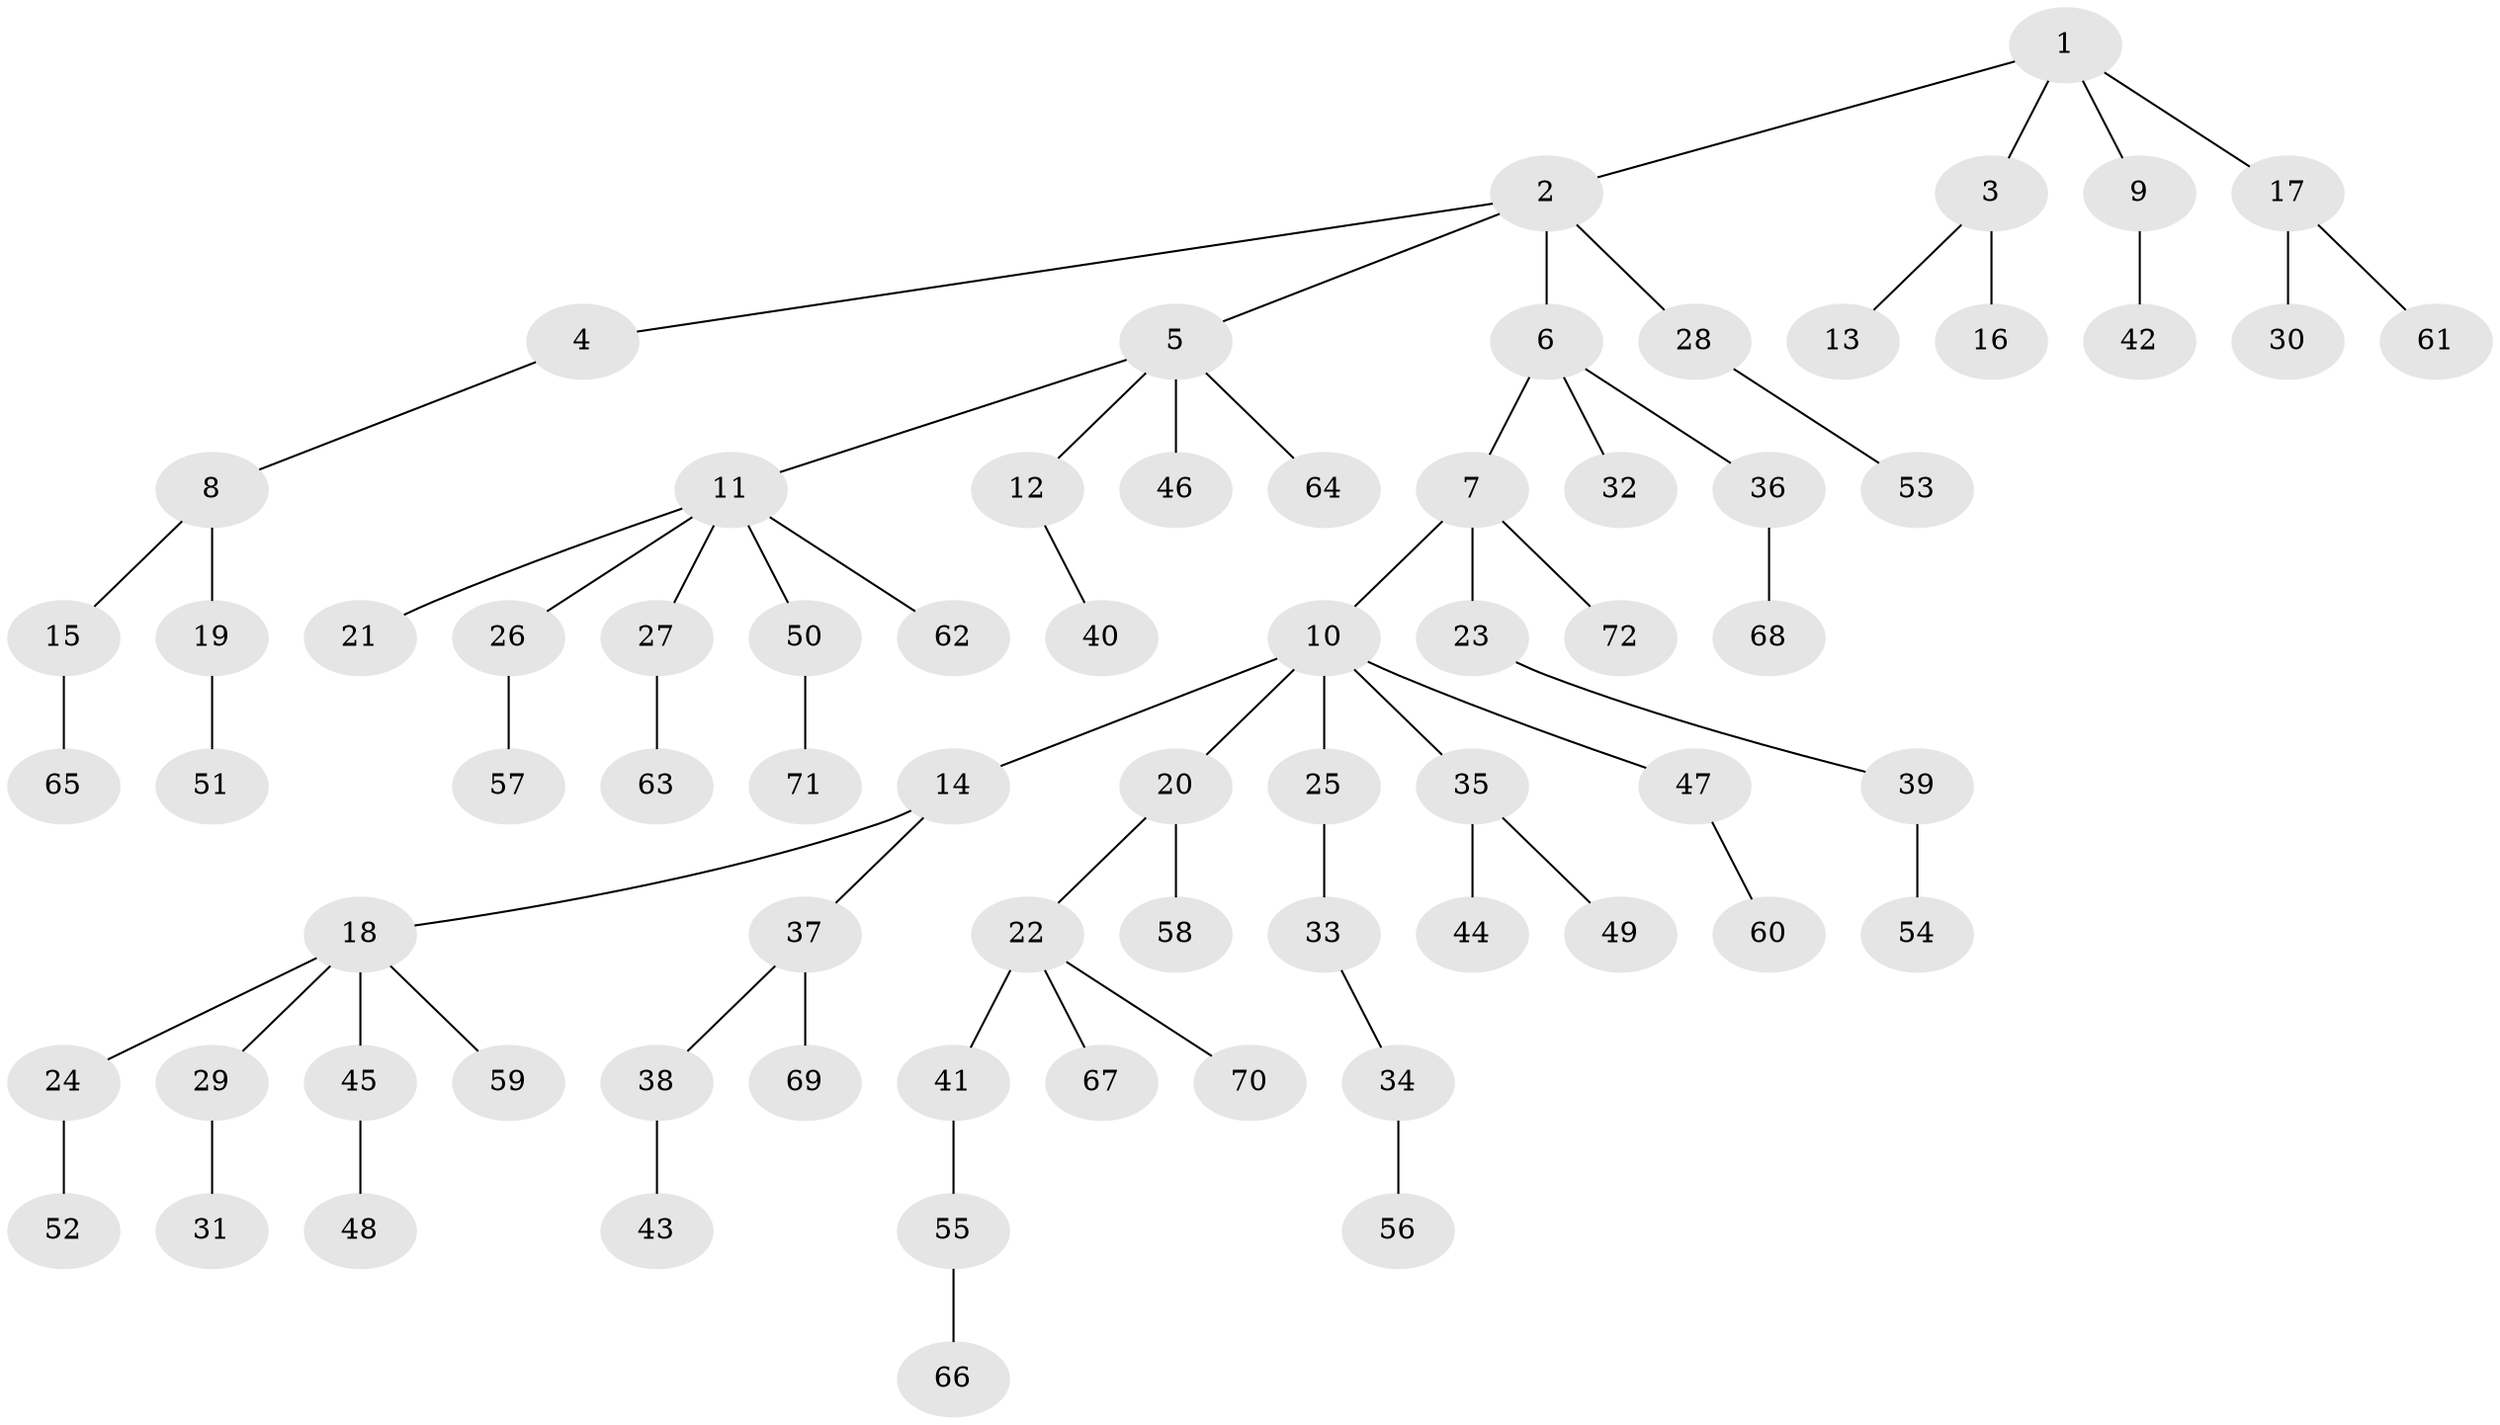 // coarse degree distribution, {1: 0.8095238095238095, 2: 0.047619047619047616, 4: 0.047619047619047616, 10: 0.047619047619047616, 7: 0.047619047619047616}
// Generated by graph-tools (version 1.1) at 2025/57/03/04/25 21:57:08]
// undirected, 72 vertices, 71 edges
graph export_dot {
graph [start="1"]
  node [color=gray90,style=filled];
  1;
  2;
  3;
  4;
  5;
  6;
  7;
  8;
  9;
  10;
  11;
  12;
  13;
  14;
  15;
  16;
  17;
  18;
  19;
  20;
  21;
  22;
  23;
  24;
  25;
  26;
  27;
  28;
  29;
  30;
  31;
  32;
  33;
  34;
  35;
  36;
  37;
  38;
  39;
  40;
  41;
  42;
  43;
  44;
  45;
  46;
  47;
  48;
  49;
  50;
  51;
  52;
  53;
  54;
  55;
  56;
  57;
  58;
  59;
  60;
  61;
  62;
  63;
  64;
  65;
  66;
  67;
  68;
  69;
  70;
  71;
  72;
  1 -- 2;
  1 -- 3;
  1 -- 9;
  1 -- 17;
  2 -- 4;
  2 -- 5;
  2 -- 6;
  2 -- 28;
  3 -- 13;
  3 -- 16;
  4 -- 8;
  5 -- 11;
  5 -- 12;
  5 -- 46;
  5 -- 64;
  6 -- 7;
  6 -- 32;
  6 -- 36;
  7 -- 10;
  7 -- 23;
  7 -- 72;
  8 -- 15;
  8 -- 19;
  9 -- 42;
  10 -- 14;
  10 -- 20;
  10 -- 25;
  10 -- 35;
  10 -- 47;
  11 -- 21;
  11 -- 26;
  11 -- 27;
  11 -- 50;
  11 -- 62;
  12 -- 40;
  14 -- 18;
  14 -- 37;
  15 -- 65;
  17 -- 30;
  17 -- 61;
  18 -- 24;
  18 -- 29;
  18 -- 45;
  18 -- 59;
  19 -- 51;
  20 -- 22;
  20 -- 58;
  22 -- 41;
  22 -- 67;
  22 -- 70;
  23 -- 39;
  24 -- 52;
  25 -- 33;
  26 -- 57;
  27 -- 63;
  28 -- 53;
  29 -- 31;
  33 -- 34;
  34 -- 56;
  35 -- 44;
  35 -- 49;
  36 -- 68;
  37 -- 38;
  37 -- 69;
  38 -- 43;
  39 -- 54;
  41 -- 55;
  45 -- 48;
  47 -- 60;
  50 -- 71;
  55 -- 66;
}
